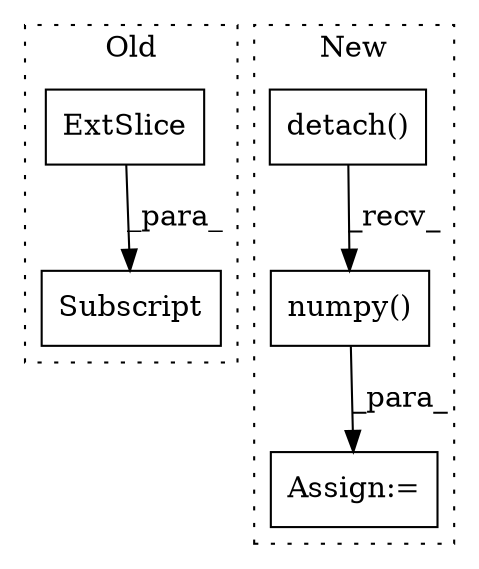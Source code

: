 digraph G {
subgraph cluster0 {
1 [label="ExtSlice" a="85" s="10504" l="6" shape="box"];
3 [label="Subscript" a="63" s="10504,0" l="29,0" shape="box"];
label = "Old";
style="dotted";
}
subgraph cluster1 {
2 [label="detach()" a="75" s="11353" l="245" shape="box"];
4 [label="Assign:=" a="68" s="11340" l="3" shape="box"];
5 [label="numpy()" a="75" s="11353" l="283" shape="box"];
label = "New";
style="dotted";
}
1 -> 3 [label="_para_"];
2 -> 5 [label="_recv_"];
5 -> 4 [label="_para_"];
}